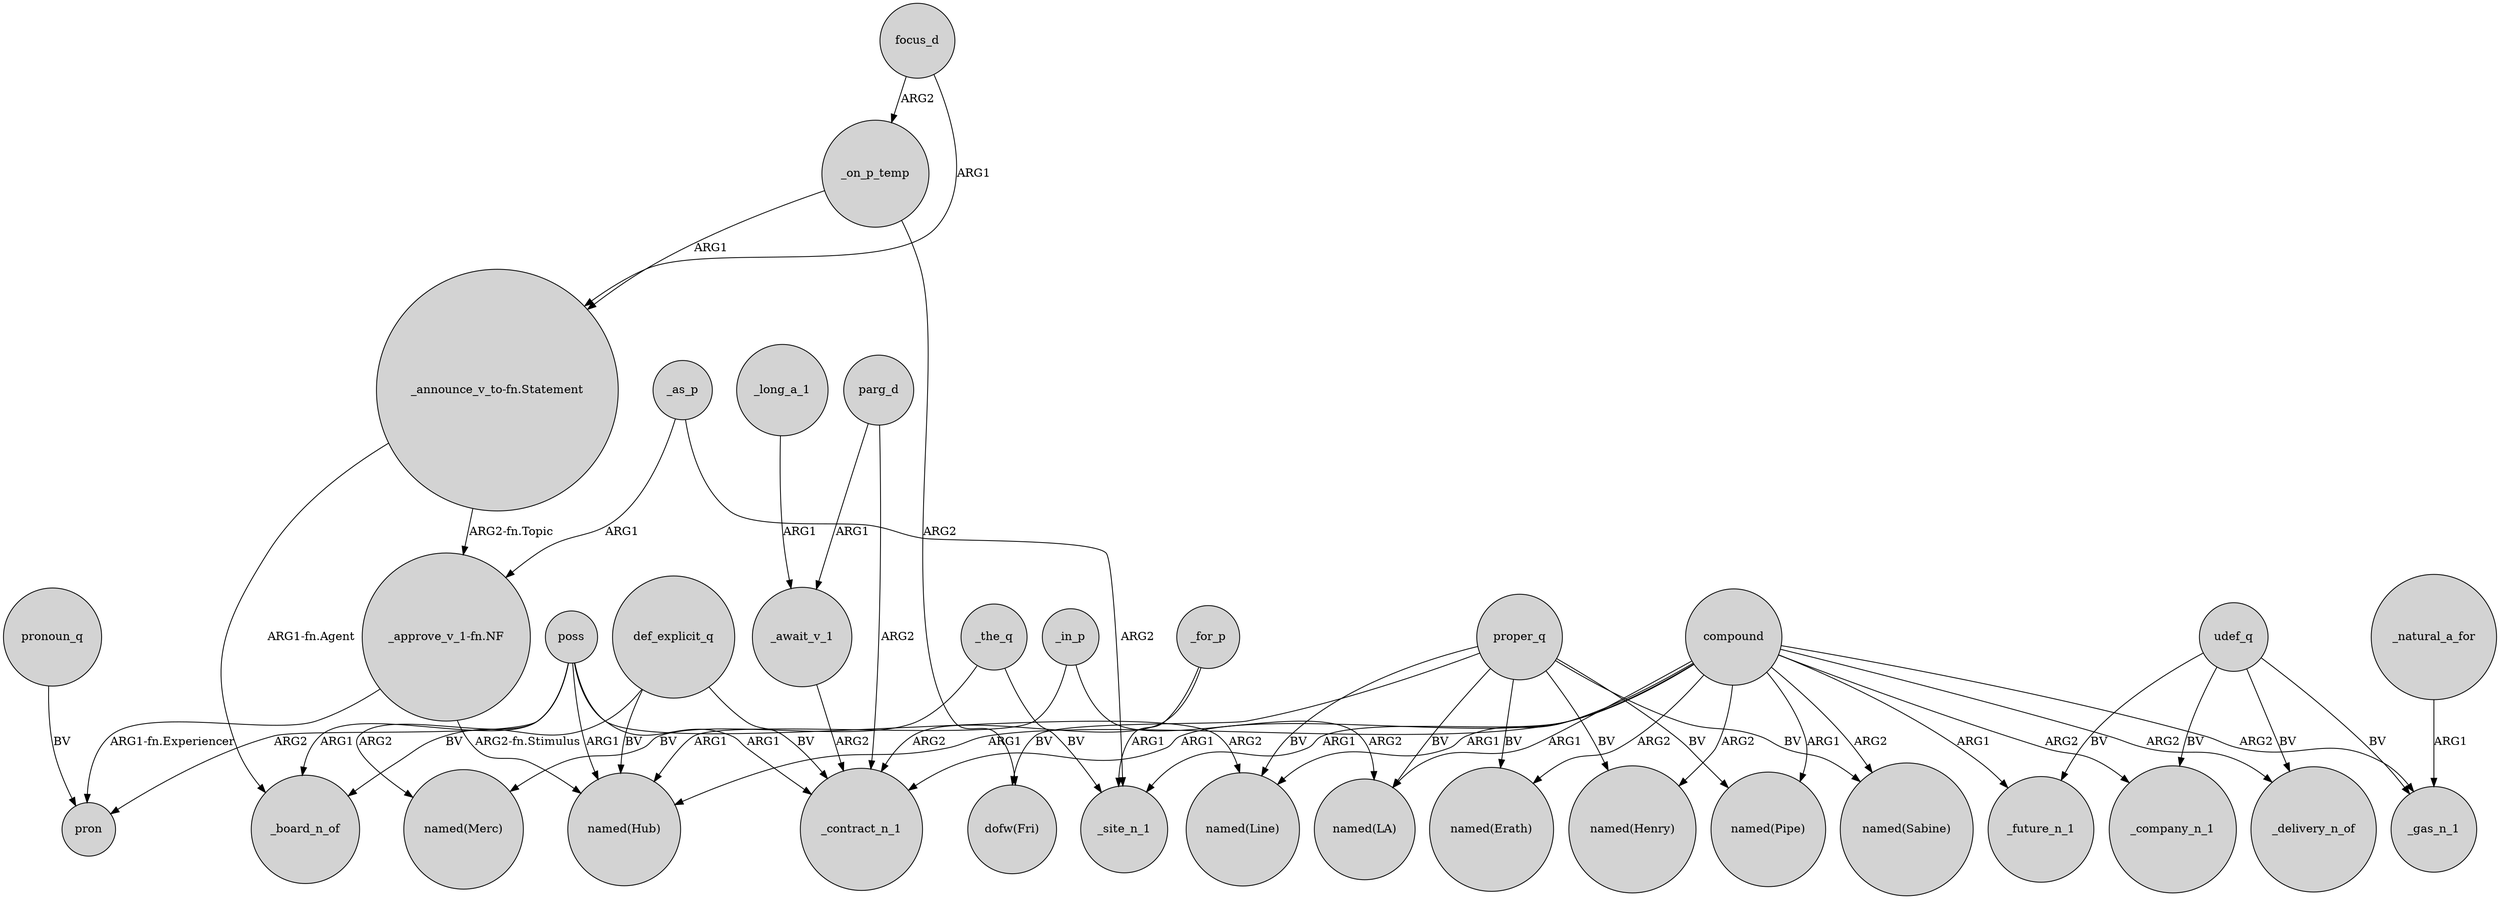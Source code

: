 digraph {
	node [shape=circle style=filled]
	compound -> "named(Erath)" [label=ARG2]
	_the_q -> _site_n_1 [label=BV]
	proper_q -> "dofw(Fri)" [label=BV]
	"_announce_v_to-fn.Statement" -> "_approve_v_1-fn.NF" [label="ARG2-fn.Topic"]
	compound -> "named(Line)" [label=ARG1]
	compound -> "named(Hub)" [label=ARG1]
	poss -> _contract_n_1 [label=ARG1]
	_long_a_1 -> _await_v_1 [label=ARG1]
	_in_p -> "named(LA)" [label=ARG2]
	proper_q -> "named(Sabine)" [label=BV]
	proper_q -> "named(LA)" [label=BV]
	poss -> pron [label=ARG2]
	compound -> _future_n_1 [label=ARG1]
	def_explicit_q -> _contract_n_1 [label=BV]
	focus_d -> "_announce_v_to-fn.Statement" [label=ARG1]
	_as_p -> _site_n_1 [label=ARG2]
	"_announce_v_to-fn.Statement" -> _board_n_of [label="ARG1-fn.Agent"]
	compound -> _company_n_1 [label=ARG2]
	udef_q -> _delivery_n_of [label=BV]
	_for_p -> _contract_n_1 [label=ARG2]
	_the_q -> "named(Merc)" [label=BV]
	"_approve_v_1-fn.NF" -> "named(Hub)" [label="ARG2-fn.Stimulus"]
	poss -> _board_n_of [label=ARG1]
	def_explicit_q -> _board_n_of [label=BV]
	poss -> "named(Hub)" [label=ARG1]
	compound -> _gas_n_1 [label=ARG2]
	_as_p -> "_approve_v_1-fn.NF" [label=ARG1]
	compound -> _contract_n_1 [label=ARG1]
	focus_d -> _on_p_temp [label=ARG2]
	proper_q -> "named(Line)" [label=BV]
	def_explicit_q -> "named(Hub)" [label=BV]
	pronoun_q -> pron [label=BV]
	"_approve_v_1-fn.NF" -> pron [label="ARG1-fn.Experiencer"]
	poss -> "named(Line)" [label=ARG2]
	_on_p_temp -> "dofw(Fri)" [label=ARG2]
	compound -> _delivery_n_of [label=ARG2]
	parg_d -> _await_v_1 [label=ARG1]
	proper_q -> "named(Erath)" [label=BV]
	parg_d -> _contract_n_1 [label=ARG2]
	proper_q -> "named(Henry)" [label=BV]
	udef_q -> _gas_n_1 [label=BV]
	udef_q -> _future_n_1 [label=BV]
	poss -> "named(Merc)" [label=ARG2]
	_for_p -> _site_n_1 [label=ARG1]
	_on_p_temp -> "_announce_v_to-fn.Statement" [label=ARG1]
	_natural_a_for -> _gas_n_1 [label=ARG1]
	compound -> "named(Henry)" [label=ARG2]
	proper_q -> "named(Pipe)" [label=BV]
	compound -> "named(Sabine)" [label=ARG2]
	compound -> "named(LA)" [label=ARG1]
	_in_p -> "named(Hub)" [label=ARG1]
	compound -> _site_n_1 [label=ARG1]
	_await_v_1 -> _contract_n_1 [label=ARG2]
	udef_q -> _company_n_1 [label=BV]
	compound -> "named(Pipe)" [label=ARG1]
}
